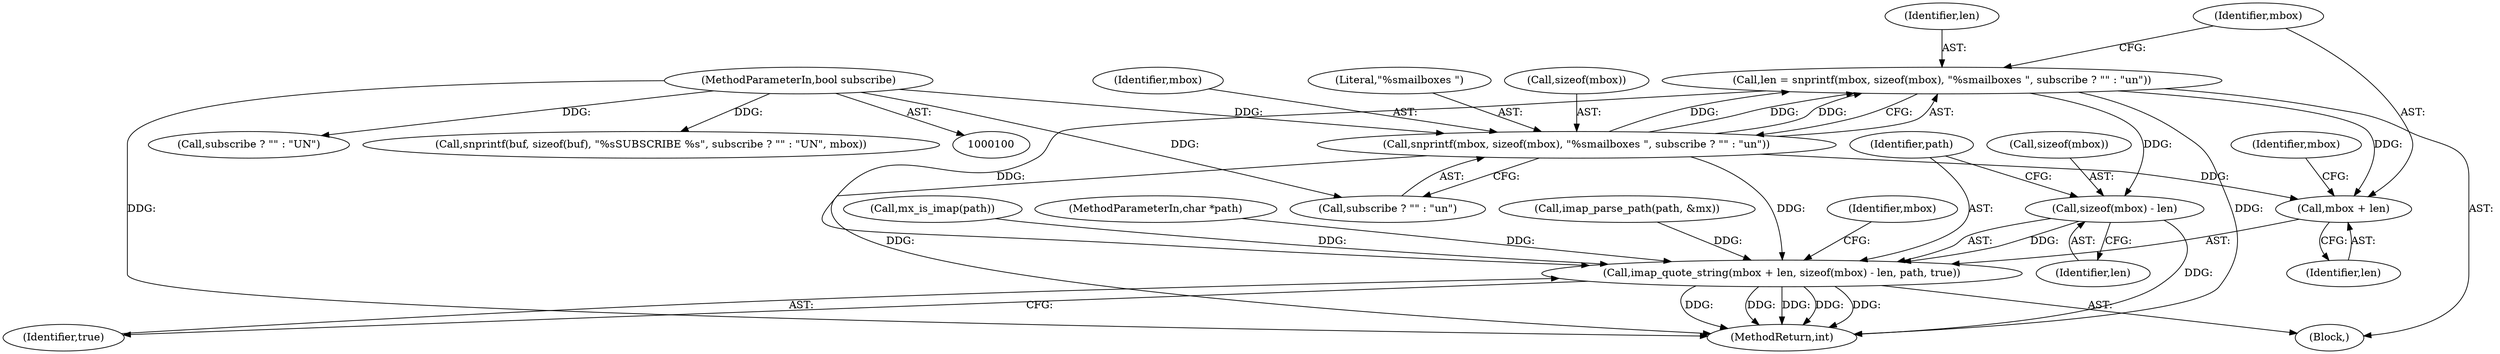 digraph "0_neomutt_95e80bf9ff10f68cb6443f760b85df4117cb15eb@API" {
"1000188" [label="(Call,len = snprintf(mbox, sizeof(mbox), \"%smailboxes \", subscribe ? \"\" : \"un\"))"];
"1000190" [label="(Call,snprintf(mbox, sizeof(mbox), \"%smailboxes \", subscribe ? \"\" : \"un\"))"];
"1000102" [label="(MethodParameterIn,bool subscribe)"];
"1000199" [label="(Call,imap_quote_string(mbox + len, sizeof(mbox) - len, path, true))"];
"1000200" [label="(Call,mbox + len)"];
"1000203" [label="(Call,sizeof(mbox) - len)"];
"1000296" [label="(MethodReturn,int)"];
"1000208" [label="(Identifier,true)"];
"1000205" [label="(Identifier,mbox)"];
"1000206" [label="(Identifier,len)"];
"1000191" [label="(Identifier,mbox)"];
"1000121" [label="(Call,mx_is_imap(path))"];
"1000247" [label="(Call,subscribe ? \"\" : \"UN\")"];
"1000194" [label="(Literal,\"%smailboxes \")"];
"1000190" [label="(Call,snprintf(mbox, sizeof(mbox), \"%smailboxes \", subscribe ? \"\" : \"un\"))"];
"1000102" [label="(MethodParameterIn,bool subscribe)"];
"1000204" [label="(Call,sizeof(mbox))"];
"1000203" [label="(Call,sizeof(mbox) - len)"];
"1000200" [label="(Call,mbox + len)"];
"1000189" [label="(Identifier,len)"];
"1000207" [label="(Identifier,path)"];
"1000195" [label="(Call,subscribe ? \"\" : \"un\")"];
"1000192" [label="(Call,sizeof(mbox))"];
"1000101" [label="(MethodParameterIn,char *path)"];
"1000242" [label="(Call,snprintf(buf, sizeof(buf), \"%sSUBSCRIBE %s\", subscribe ? \"\" : \"UN\", mbox))"];
"1000170" [label="(Block,)"];
"1000199" [label="(Call,imap_quote_string(mbox + len, sizeof(mbox) - len, path, true))"];
"1000124" [label="(Call,imap_parse_path(path, &mx))"];
"1000202" [label="(Identifier,len)"];
"1000188" [label="(Call,len = snprintf(mbox, sizeof(mbox), \"%smailboxes \", subscribe ? \"\" : \"un\"))"];
"1000201" [label="(Identifier,mbox)"];
"1000211" [label="(Identifier,mbox)"];
"1000188" -> "1000170"  [label="AST: "];
"1000188" -> "1000190"  [label="CFG: "];
"1000189" -> "1000188"  [label="AST: "];
"1000190" -> "1000188"  [label="AST: "];
"1000201" -> "1000188"  [label="CFG: "];
"1000188" -> "1000296"  [label="DDG: "];
"1000190" -> "1000188"  [label="DDG: "];
"1000190" -> "1000188"  [label="DDG: "];
"1000190" -> "1000188"  [label="DDG: "];
"1000188" -> "1000199"  [label="DDG: "];
"1000188" -> "1000200"  [label="DDG: "];
"1000188" -> "1000203"  [label="DDG: "];
"1000190" -> "1000195"  [label="CFG: "];
"1000191" -> "1000190"  [label="AST: "];
"1000192" -> "1000190"  [label="AST: "];
"1000194" -> "1000190"  [label="AST: "];
"1000195" -> "1000190"  [label="AST: "];
"1000190" -> "1000296"  [label="DDG: "];
"1000102" -> "1000190"  [label="DDG: "];
"1000190" -> "1000199"  [label="DDG: "];
"1000190" -> "1000200"  [label="DDG: "];
"1000102" -> "1000100"  [label="AST: "];
"1000102" -> "1000296"  [label="DDG: "];
"1000102" -> "1000195"  [label="DDG: "];
"1000102" -> "1000242"  [label="DDG: "];
"1000102" -> "1000247"  [label="DDG: "];
"1000199" -> "1000170"  [label="AST: "];
"1000199" -> "1000208"  [label="CFG: "];
"1000200" -> "1000199"  [label="AST: "];
"1000203" -> "1000199"  [label="AST: "];
"1000207" -> "1000199"  [label="AST: "];
"1000208" -> "1000199"  [label="AST: "];
"1000211" -> "1000199"  [label="CFG: "];
"1000199" -> "1000296"  [label="DDG: "];
"1000199" -> "1000296"  [label="DDG: "];
"1000199" -> "1000296"  [label="DDG: "];
"1000199" -> "1000296"  [label="DDG: "];
"1000199" -> "1000296"  [label="DDG: "];
"1000203" -> "1000199"  [label="DDG: "];
"1000124" -> "1000199"  [label="DDG: "];
"1000121" -> "1000199"  [label="DDG: "];
"1000101" -> "1000199"  [label="DDG: "];
"1000200" -> "1000202"  [label="CFG: "];
"1000201" -> "1000200"  [label="AST: "];
"1000202" -> "1000200"  [label="AST: "];
"1000205" -> "1000200"  [label="CFG: "];
"1000203" -> "1000206"  [label="CFG: "];
"1000204" -> "1000203"  [label="AST: "];
"1000206" -> "1000203"  [label="AST: "];
"1000207" -> "1000203"  [label="CFG: "];
"1000203" -> "1000296"  [label="DDG: "];
}
